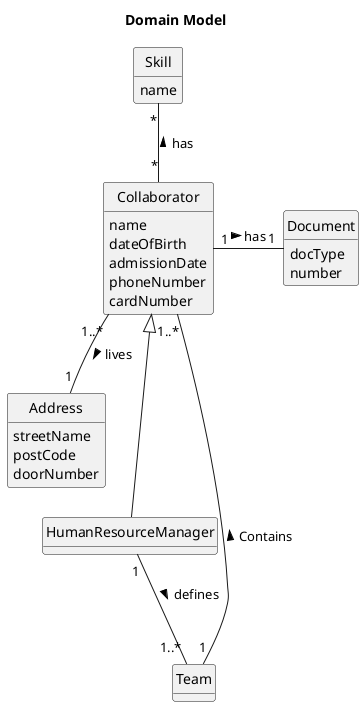 @startuml
skinparam monochrome true
skinparam packageStyle rectangle
skinparam shadowing false
skinparam classAttributeIconSize 0
hide circle
hide methods

title Domain Model

class Collaborator {
    name
    dateOfBirth
    admissionDate
    phoneNumber
    cardNumber
}

class Document{
    docType
    number
}

class Address {
    streetName
    postCode
    doorNumber
}

class HumanResourceManager {
}

class Team{
}

class Skill{
    name
}

Collaborator "1" - "1" Document : has >

Collaborator "1..*" -- "1" Address : lives >


Collaborator  <|--  HumanResourceManager

HumanResourceManager "1" -- "1..*" Team : defines >

Collaborator "1..*" ---- "1" Team : Contains <

Skill "*" -- "*" Collaborator : has <

@enduml
